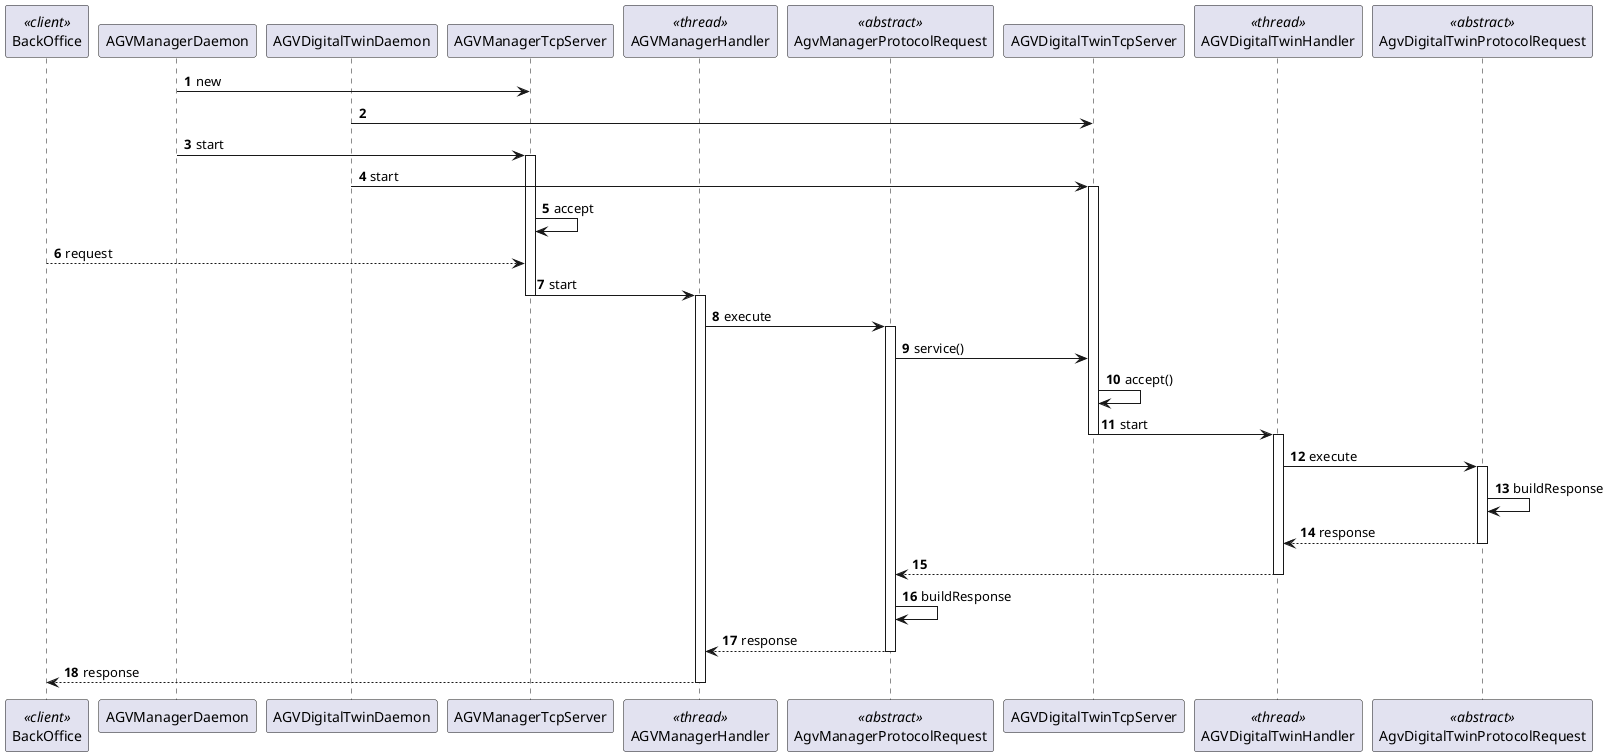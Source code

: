 @startuml
participant "//<<client>>//\nBackOffice" as ui
participant "AGVManagerDaemon" as omd
participant "AGVDigitalTwinDaemon" as omd2
participant "AGVManagerTcpServer" as omServer
participant "//<<thread>>//\nAGVManagerHandler" as thread
participant "//<<abstract>>//\nAgvManagerProtocolRequest" as request
participant "AGVDigitalTwinTcpServer" as omServer2
participant "//<<thread>>//\nAGVDigitalTwinHandler" as thread2
participant "//<<abstract>>//\nAgvDigitalTwinProtocolRequest" as request2


autonumber

omd->omServer: new

omd2->omServer2

omd->omServer: start
activate omServer

omd2->omServer2:start
activate omServer2

omServer->omServer: accept

ui-->omServer: request

omServer->thread:start
deactivate omServer
activate thread

thread -> request: execute
activate request

request->omServer2: service()

omServer2->omServer2: accept()

omServer2->thread2: start
deactivate omServer2
activate thread2
thread2->request2: execute

activate request2

request2->request2: buildResponse

request2-->thread2: response

deactivate request2

thread2 --> request
deactivate thread2
request->request: buildResponse

request-->thread: response
deactivate request
thread -->ui: response
deactivate thread

@enduml
